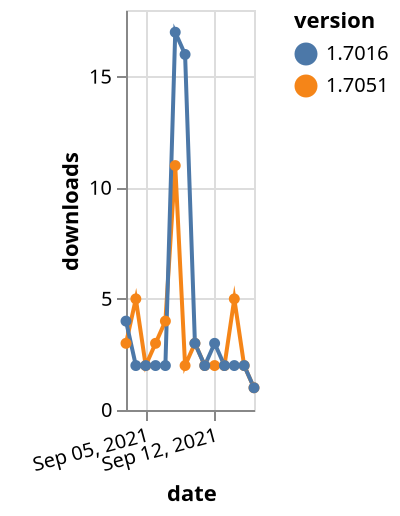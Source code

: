 {"$schema": "https://vega.github.io/schema/vega-lite/v5.json", "description": "A simple bar chart with embedded data.", "data": {"values": [{"date": "2021-09-03", "total": 1185, "delta": 3, "version": "1.7051"}, {"date": "2021-09-04", "total": 1190, "delta": 5, "version": "1.7051"}, {"date": "2021-09-05", "total": 1192, "delta": 2, "version": "1.7051"}, {"date": "2021-09-06", "total": 1195, "delta": 3, "version": "1.7051"}, {"date": "2021-09-07", "total": 1199, "delta": 4, "version": "1.7051"}, {"date": "2021-09-08", "total": 1210, "delta": 11, "version": "1.7051"}, {"date": "2021-09-09", "total": 1212, "delta": 2, "version": "1.7051"}, {"date": "2021-09-10", "total": 1215, "delta": 3, "version": "1.7051"}, {"date": "2021-09-11", "total": 1217, "delta": 2, "version": "1.7051"}, {"date": "2021-09-12", "total": 1219, "delta": 2, "version": "1.7051"}, {"date": "2021-09-13", "total": 1221, "delta": 2, "version": "1.7051"}, {"date": "2021-09-14", "total": 1226, "delta": 5, "version": "1.7051"}, {"date": "2021-09-15", "total": 1228, "delta": 2, "version": "1.7051"}, {"date": "2021-09-16", "total": 1229, "delta": 1, "version": "1.7051"}, {"date": "2021-09-03", "total": 8165, "delta": 4, "version": "1.7016"}, {"date": "2021-09-04", "total": 8167, "delta": 2, "version": "1.7016"}, {"date": "2021-09-05", "total": 8169, "delta": 2, "version": "1.7016"}, {"date": "2021-09-06", "total": 8171, "delta": 2, "version": "1.7016"}, {"date": "2021-09-07", "total": 8173, "delta": 2, "version": "1.7016"}, {"date": "2021-09-08", "total": 8190, "delta": 17, "version": "1.7016"}, {"date": "2021-09-09", "total": 8206, "delta": 16, "version": "1.7016"}, {"date": "2021-09-10", "total": 8209, "delta": 3, "version": "1.7016"}, {"date": "2021-09-11", "total": 8211, "delta": 2, "version": "1.7016"}, {"date": "2021-09-12", "total": 8214, "delta": 3, "version": "1.7016"}, {"date": "2021-09-13", "total": 8216, "delta": 2, "version": "1.7016"}, {"date": "2021-09-14", "total": 8218, "delta": 2, "version": "1.7016"}, {"date": "2021-09-15", "total": 8220, "delta": 2, "version": "1.7016"}, {"date": "2021-09-16", "total": 8221, "delta": 1, "version": "1.7016"}]}, "width": "container", "mark": {"type": "line", "point": {"filled": true}}, "encoding": {"x": {"field": "date", "type": "temporal", "timeUnit": "yearmonthdate", "title": "date", "axis": {"labelAngle": -15}}, "y": {"field": "delta", "type": "quantitative", "title": "downloads"}, "color": {"field": "version", "type": "nominal"}, "tooltip": {"field": "delta"}}}